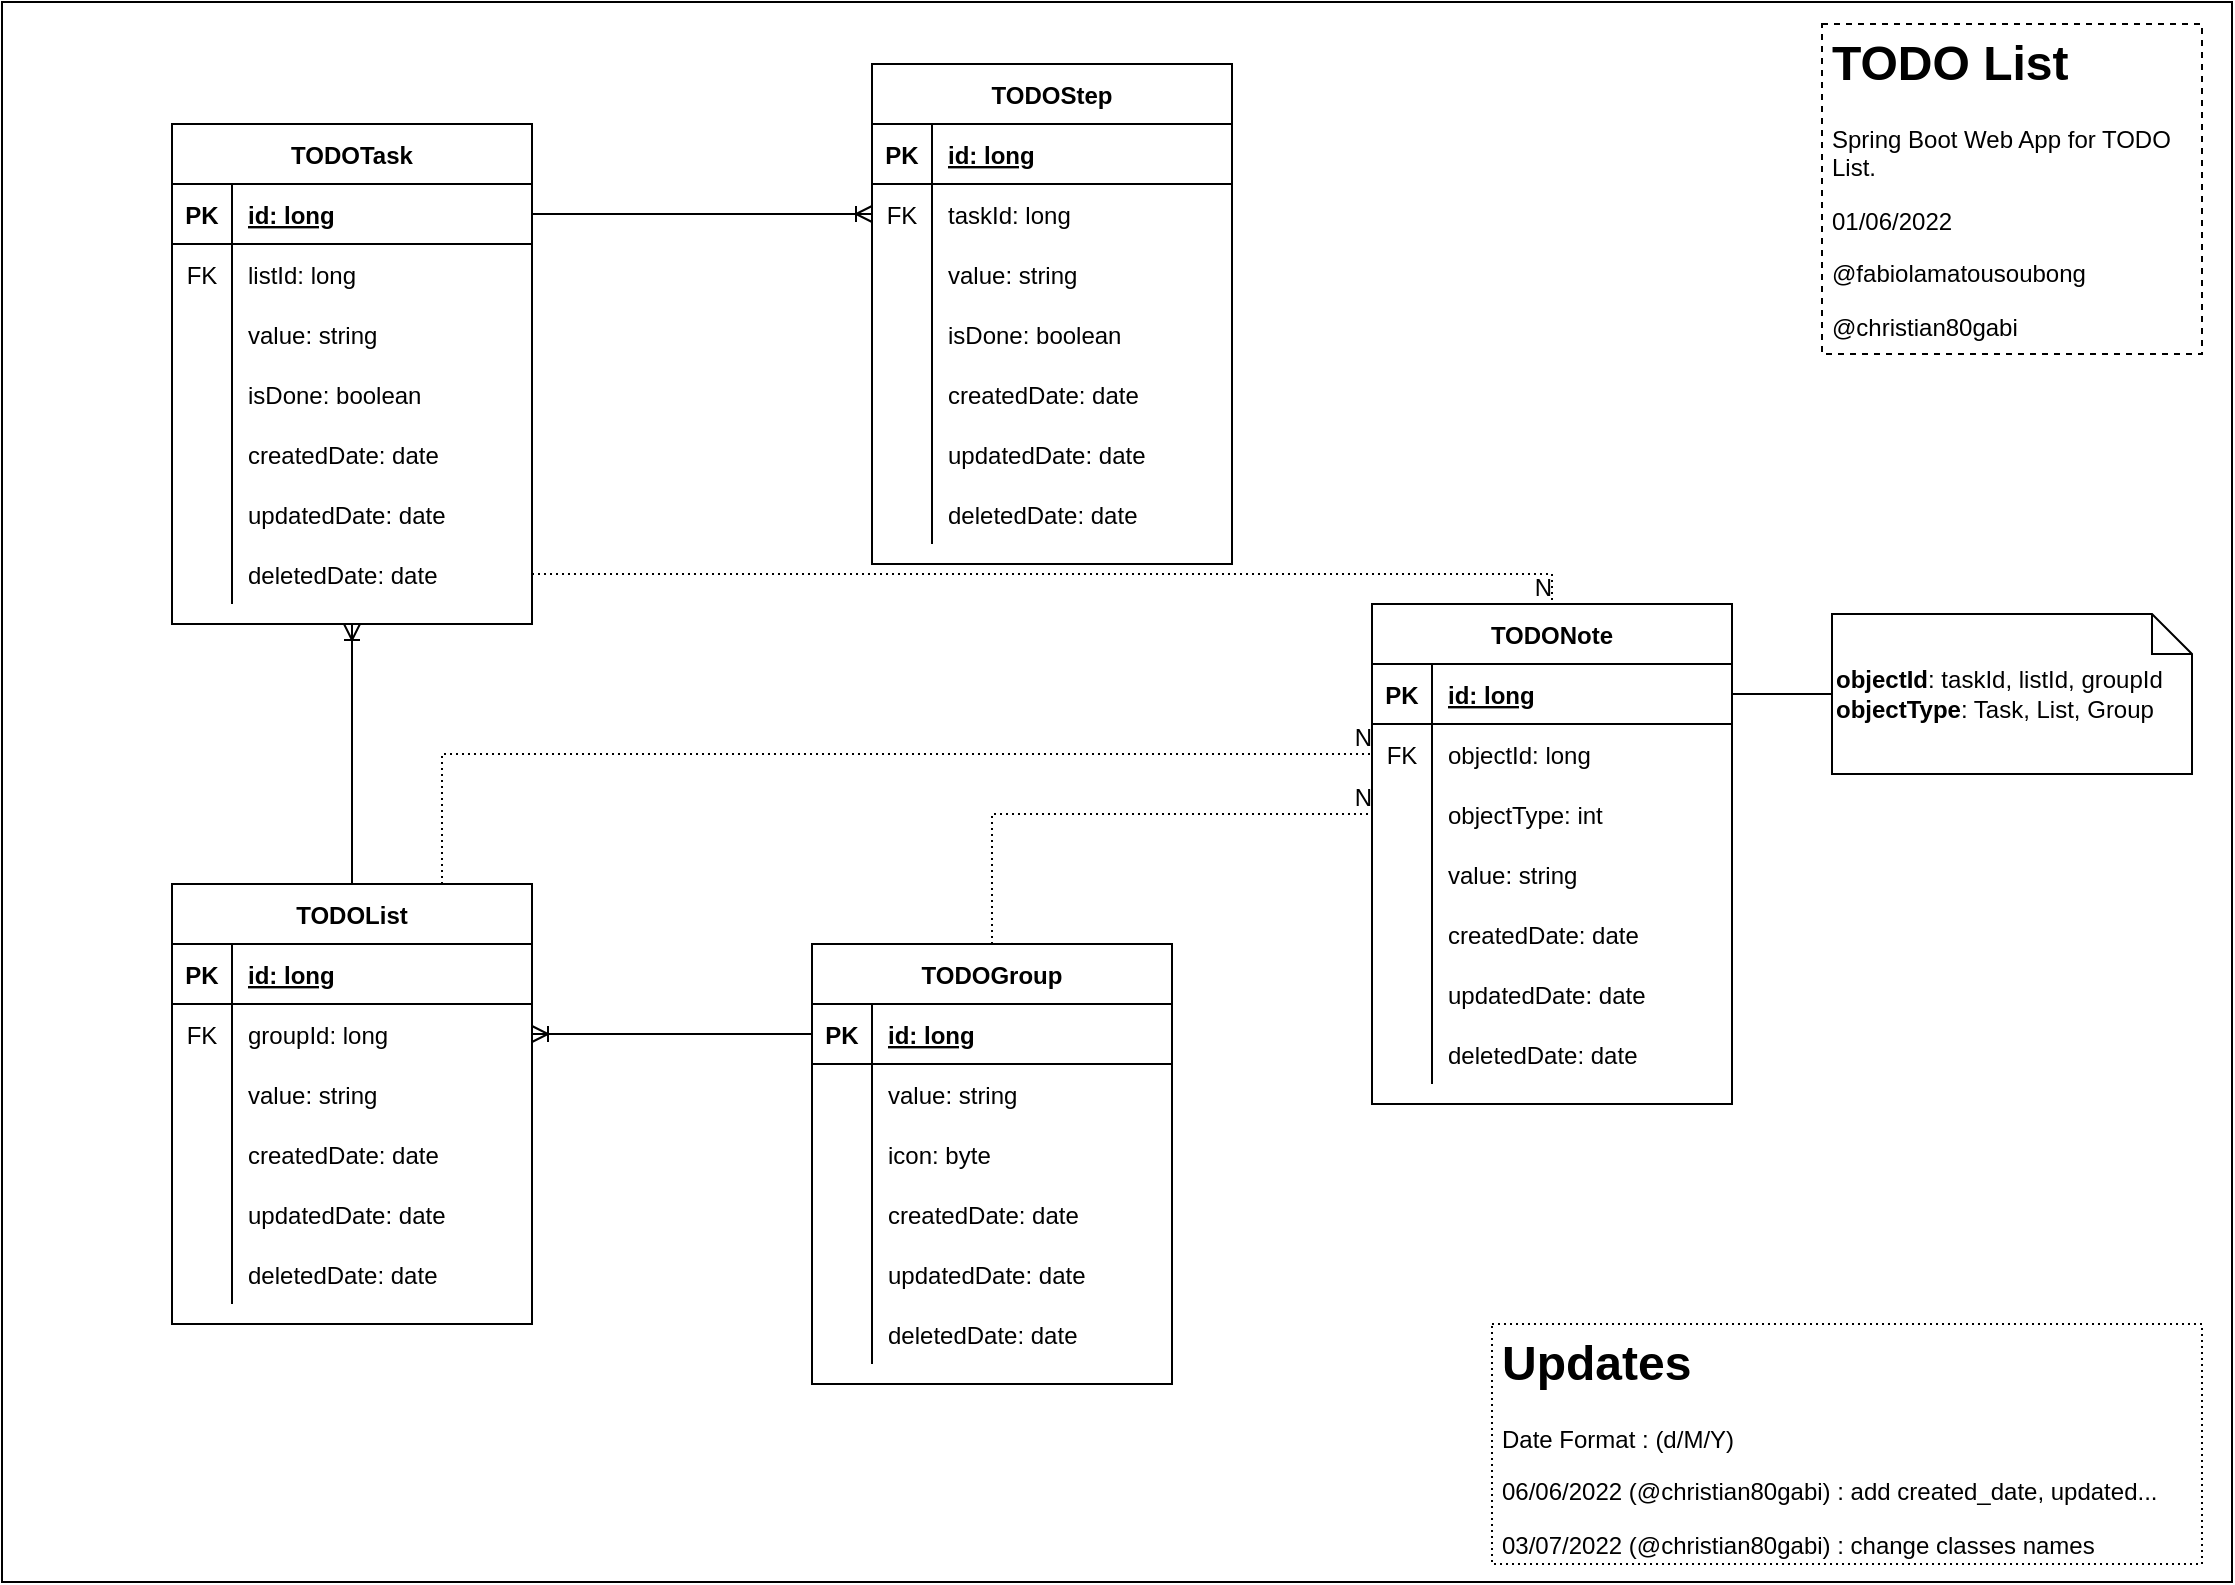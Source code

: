 <mxfile version="19.0.3" type="device"><diagram id="dGT6sFpTxZi3cSqhreK4" name="Page-1"><mxGraphModel dx="1422" dy="857" grid="1" gridSize="10" guides="1" tooltips="1" connect="1" arrows="1" fold="1" page="1" pageScale="1" pageWidth="1169" pageHeight="827" math="0" shadow="0"><root><mxCell id="0"/><mxCell id="1" parent="0"/><mxCell id="FOdu_T3gsKxrRUabi-cO-176" value="" style="rounded=0;whiteSpace=wrap;html=1;" parent="1" vertex="1"><mxGeometry x="35" y="19" width="1115" height="790" as="geometry"/></mxCell><mxCell id="FOdu_T3gsKxrRUabi-cO-1" value="TODOTask" style="shape=table;startSize=30;container=1;collapsible=1;childLayout=tableLayout;fixedRows=1;rowLines=0;fontStyle=1;align=center;resizeLast=1;" parent="1" vertex="1"><mxGeometry x="120" y="80" width="180" height="250" as="geometry"/></mxCell><mxCell id="FOdu_T3gsKxrRUabi-cO-2" value="" style="shape=tableRow;horizontal=0;startSize=0;swimlaneHead=0;swimlaneBody=0;fillColor=none;collapsible=0;dropTarget=0;points=[[0,0.5],[1,0.5]];portConstraint=eastwest;top=0;left=0;right=0;bottom=1;" parent="FOdu_T3gsKxrRUabi-cO-1" vertex="1"><mxGeometry y="30" width="180" height="30" as="geometry"/></mxCell><mxCell id="FOdu_T3gsKxrRUabi-cO-3" value="PK" style="shape=partialRectangle;connectable=0;fillColor=none;top=0;left=0;bottom=0;right=0;fontStyle=1;overflow=hidden;" parent="FOdu_T3gsKxrRUabi-cO-2" vertex="1"><mxGeometry width="30" height="30" as="geometry"><mxRectangle width="30" height="30" as="alternateBounds"/></mxGeometry></mxCell><mxCell id="FOdu_T3gsKxrRUabi-cO-4" value="id: long" style="shape=partialRectangle;connectable=0;fillColor=none;top=0;left=0;bottom=0;right=0;align=left;spacingLeft=6;fontStyle=5;overflow=hidden;" parent="FOdu_T3gsKxrRUabi-cO-2" vertex="1"><mxGeometry x="30" width="150" height="30" as="geometry"><mxRectangle width="150" height="30" as="alternateBounds"/></mxGeometry></mxCell><mxCell id="FOdu_T3gsKxrRUabi-cO-5" value="" style="shape=tableRow;horizontal=0;startSize=0;swimlaneHead=0;swimlaneBody=0;fillColor=none;collapsible=0;dropTarget=0;points=[[0,0.5],[1,0.5]];portConstraint=eastwest;top=0;left=0;right=0;bottom=0;" parent="FOdu_T3gsKxrRUabi-cO-1" vertex="1"><mxGeometry y="60" width="180" height="30" as="geometry"/></mxCell><mxCell id="FOdu_T3gsKxrRUabi-cO-6" value="FK" style="shape=partialRectangle;connectable=0;fillColor=none;top=0;left=0;bottom=0;right=0;editable=1;overflow=hidden;" parent="FOdu_T3gsKxrRUabi-cO-5" vertex="1"><mxGeometry width="30" height="30" as="geometry"><mxRectangle width="30" height="30" as="alternateBounds"/></mxGeometry></mxCell><mxCell id="FOdu_T3gsKxrRUabi-cO-7" value="listId: long" style="shape=partialRectangle;connectable=0;fillColor=none;top=0;left=0;bottom=0;right=0;align=left;spacingLeft=6;overflow=hidden;" parent="FOdu_T3gsKxrRUabi-cO-5" vertex="1"><mxGeometry x="30" width="150" height="30" as="geometry"><mxRectangle width="150" height="30" as="alternateBounds"/></mxGeometry></mxCell><mxCell id="FOdu_T3gsKxrRUabi-cO-8" value="" style="shape=tableRow;horizontal=0;startSize=0;swimlaneHead=0;swimlaneBody=0;fillColor=none;collapsible=0;dropTarget=0;points=[[0,0.5],[1,0.5]];portConstraint=eastwest;top=0;left=0;right=0;bottom=0;" parent="FOdu_T3gsKxrRUabi-cO-1" vertex="1"><mxGeometry y="90" width="180" height="30" as="geometry"/></mxCell><mxCell id="FOdu_T3gsKxrRUabi-cO-9" value="" style="shape=partialRectangle;connectable=0;fillColor=none;top=0;left=0;bottom=0;right=0;editable=1;overflow=hidden;" parent="FOdu_T3gsKxrRUabi-cO-8" vertex="1"><mxGeometry width="30" height="30" as="geometry"><mxRectangle width="30" height="30" as="alternateBounds"/></mxGeometry></mxCell><mxCell id="FOdu_T3gsKxrRUabi-cO-10" value="value: string" style="shape=partialRectangle;connectable=0;fillColor=none;top=0;left=0;bottom=0;right=0;align=left;spacingLeft=6;overflow=hidden;" parent="FOdu_T3gsKxrRUabi-cO-8" vertex="1"><mxGeometry x="30" width="150" height="30" as="geometry"><mxRectangle width="150" height="30" as="alternateBounds"/></mxGeometry></mxCell><mxCell id="FOdu_T3gsKxrRUabi-cO-11" value="" style="shape=tableRow;horizontal=0;startSize=0;swimlaneHead=0;swimlaneBody=0;fillColor=none;collapsible=0;dropTarget=0;points=[[0,0.5],[1,0.5]];portConstraint=eastwest;top=0;left=0;right=0;bottom=0;" parent="FOdu_T3gsKxrRUabi-cO-1" vertex="1"><mxGeometry y="120" width="180" height="30" as="geometry"/></mxCell><mxCell id="FOdu_T3gsKxrRUabi-cO-12" value="" style="shape=partialRectangle;connectable=0;fillColor=none;top=0;left=0;bottom=0;right=0;editable=1;overflow=hidden;" parent="FOdu_T3gsKxrRUabi-cO-11" vertex="1"><mxGeometry width="30" height="30" as="geometry"><mxRectangle width="30" height="30" as="alternateBounds"/></mxGeometry></mxCell><mxCell id="FOdu_T3gsKxrRUabi-cO-13" value="isDone: boolean" style="shape=partialRectangle;connectable=0;fillColor=none;top=0;left=0;bottom=0;right=0;align=left;spacingLeft=6;overflow=hidden;" parent="FOdu_T3gsKxrRUabi-cO-11" vertex="1"><mxGeometry x="30" width="150" height="30" as="geometry"><mxRectangle width="150" height="30" as="alternateBounds"/></mxGeometry></mxCell><mxCell id="FOdu_T3gsKxrRUabi-cO-118" value="" style="shape=tableRow;horizontal=0;startSize=0;swimlaneHead=0;swimlaneBody=0;fillColor=none;collapsible=0;dropTarget=0;points=[[0,0.5],[1,0.5]];portConstraint=eastwest;top=0;left=0;right=0;bottom=0;" parent="FOdu_T3gsKxrRUabi-cO-1" vertex="1"><mxGeometry y="150" width="180" height="30" as="geometry"/></mxCell><mxCell id="FOdu_T3gsKxrRUabi-cO-119" value="" style="shape=partialRectangle;connectable=0;fillColor=none;top=0;left=0;bottom=0;right=0;fontStyle=0;overflow=hidden;" parent="FOdu_T3gsKxrRUabi-cO-118" vertex="1"><mxGeometry width="30" height="30" as="geometry"><mxRectangle width="30" height="30" as="alternateBounds"/></mxGeometry></mxCell><mxCell id="FOdu_T3gsKxrRUabi-cO-120" value="createdDate: date" style="shape=partialRectangle;connectable=0;fillColor=none;top=0;left=0;bottom=0;right=0;align=left;spacingLeft=6;fontStyle=0;overflow=hidden;" parent="FOdu_T3gsKxrRUabi-cO-118" vertex="1"><mxGeometry x="30" width="150" height="30" as="geometry"><mxRectangle width="150" height="30" as="alternateBounds"/></mxGeometry></mxCell><mxCell id="FOdu_T3gsKxrRUabi-cO-121" value="" style="shape=tableRow;horizontal=0;startSize=0;swimlaneHead=0;swimlaneBody=0;fillColor=none;collapsible=0;dropTarget=0;points=[[0,0.5],[1,0.5]];portConstraint=eastwest;top=0;left=0;right=0;bottom=0;" parent="FOdu_T3gsKxrRUabi-cO-1" vertex="1"><mxGeometry y="180" width="180" height="30" as="geometry"/></mxCell><mxCell id="FOdu_T3gsKxrRUabi-cO-122" value="" style="shape=partialRectangle;connectable=0;fillColor=none;top=0;left=0;bottom=0;right=0;fontStyle=0;overflow=hidden;" parent="FOdu_T3gsKxrRUabi-cO-121" vertex="1"><mxGeometry width="30" height="30" as="geometry"><mxRectangle width="30" height="30" as="alternateBounds"/></mxGeometry></mxCell><mxCell id="FOdu_T3gsKxrRUabi-cO-123" value="updatedDate: date" style="shape=partialRectangle;connectable=0;fillColor=none;top=0;left=0;bottom=0;right=0;align=left;spacingLeft=6;fontStyle=0;overflow=hidden;" parent="FOdu_T3gsKxrRUabi-cO-121" vertex="1"><mxGeometry x="30" width="150" height="30" as="geometry"><mxRectangle width="150" height="30" as="alternateBounds"/></mxGeometry></mxCell><mxCell id="FOdu_T3gsKxrRUabi-cO-124" value="" style="shape=tableRow;horizontal=0;startSize=0;swimlaneHead=0;swimlaneBody=0;fillColor=none;collapsible=0;dropTarget=0;points=[[0,0.5],[1,0.5]];portConstraint=eastwest;top=0;left=0;right=0;bottom=0;" parent="FOdu_T3gsKxrRUabi-cO-1" vertex="1"><mxGeometry y="210" width="180" height="30" as="geometry"/></mxCell><mxCell id="FOdu_T3gsKxrRUabi-cO-125" value="" style="shape=partialRectangle;connectable=0;fillColor=none;top=0;left=0;bottom=0;right=0;fontStyle=0;overflow=hidden;" parent="FOdu_T3gsKxrRUabi-cO-124" vertex="1"><mxGeometry width="30" height="30" as="geometry"><mxRectangle width="30" height="30" as="alternateBounds"/></mxGeometry></mxCell><mxCell id="FOdu_T3gsKxrRUabi-cO-126" value="deletedDate: date" style="shape=partialRectangle;connectable=0;fillColor=none;top=0;left=0;bottom=0;right=0;align=left;spacingLeft=6;fontStyle=0;overflow=hidden;" parent="FOdu_T3gsKxrRUabi-cO-124" vertex="1"><mxGeometry x="30" width="150" height="30" as="geometry"><mxRectangle width="150" height="30" as="alternateBounds"/></mxGeometry></mxCell><mxCell id="FOdu_T3gsKxrRUabi-cO-14" value="TODOStep" style="shape=table;startSize=30;container=1;collapsible=1;childLayout=tableLayout;fixedRows=1;rowLines=0;fontStyle=1;align=center;resizeLast=1;" parent="1" vertex="1"><mxGeometry x="470" y="50" width="180" height="250" as="geometry"><mxRectangle x="450" y="90" width="60" height="30" as="alternateBounds"/></mxGeometry></mxCell><mxCell id="FOdu_T3gsKxrRUabi-cO-15" value="" style="shape=tableRow;horizontal=0;startSize=0;swimlaneHead=0;swimlaneBody=0;fillColor=none;collapsible=0;dropTarget=0;points=[[0,0.5],[1,0.5]];portConstraint=eastwest;top=0;left=0;right=0;bottom=1;" parent="FOdu_T3gsKxrRUabi-cO-14" vertex="1"><mxGeometry y="30" width="180" height="30" as="geometry"/></mxCell><mxCell id="FOdu_T3gsKxrRUabi-cO-16" value="PK" style="shape=partialRectangle;connectable=0;fillColor=none;top=0;left=0;bottom=0;right=0;fontStyle=1;overflow=hidden;" parent="FOdu_T3gsKxrRUabi-cO-15" vertex="1"><mxGeometry width="30" height="30" as="geometry"><mxRectangle width="30" height="30" as="alternateBounds"/></mxGeometry></mxCell><mxCell id="FOdu_T3gsKxrRUabi-cO-17" value="id: long" style="shape=partialRectangle;connectable=0;fillColor=none;top=0;left=0;bottom=0;right=0;align=left;spacingLeft=6;fontStyle=5;overflow=hidden;" parent="FOdu_T3gsKxrRUabi-cO-15" vertex="1"><mxGeometry x="30" width="150" height="30" as="geometry"><mxRectangle width="150" height="30" as="alternateBounds"/></mxGeometry></mxCell><mxCell id="FOdu_T3gsKxrRUabi-cO-18" value="" style="shape=tableRow;horizontal=0;startSize=0;swimlaneHead=0;swimlaneBody=0;fillColor=none;collapsible=0;dropTarget=0;points=[[0,0.5],[1,0.5]];portConstraint=eastwest;top=0;left=0;right=0;bottom=0;" parent="FOdu_T3gsKxrRUabi-cO-14" vertex="1"><mxGeometry y="60" width="180" height="30" as="geometry"/></mxCell><mxCell id="FOdu_T3gsKxrRUabi-cO-19" value="FK" style="shape=partialRectangle;connectable=0;fillColor=none;top=0;left=0;bottom=0;right=0;editable=1;overflow=hidden;" parent="FOdu_T3gsKxrRUabi-cO-18" vertex="1"><mxGeometry width="30" height="30" as="geometry"><mxRectangle width="30" height="30" as="alternateBounds"/></mxGeometry></mxCell><mxCell id="FOdu_T3gsKxrRUabi-cO-20" value="taskId: long" style="shape=partialRectangle;connectable=0;fillColor=none;top=0;left=0;bottom=0;right=0;align=left;spacingLeft=6;overflow=hidden;" parent="FOdu_T3gsKxrRUabi-cO-18" vertex="1"><mxGeometry x="30" width="150" height="30" as="geometry"><mxRectangle width="150" height="30" as="alternateBounds"/></mxGeometry></mxCell><mxCell id="FOdu_T3gsKxrRUabi-cO-21" value="" style="shape=tableRow;horizontal=0;startSize=0;swimlaneHead=0;swimlaneBody=0;fillColor=none;collapsible=0;dropTarget=0;points=[[0,0.5],[1,0.5]];portConstraint=eastwest;top=0;left=0;right=0;bottom=0;" parent="FOdu_T3gsKxrRUabi-cO-14" vertex="1"><mxGeometry y="90" width="180" height="30" as="geometry"/></mxCell><mxCell id="FOdu_T3gsKxrRUabi-cO-22" value="" style="shape=partialRectangle;connectable=0;fillColor=none;top=0;left=0;bottom=0;right=0;editable=1;overflow=hidden;" parent="FOdu_T3gsKxrRUabi-cO-21" vertex="1"><mxGeometry width="30" height="30" as="geometry"><mxRectangle width="30" height="30" as="alternateBounds"/></mxGeometry></mxCell><mxCell id="FOdu_T3gsKxrRUabi-cO-23" value="value: string" style="shape=partialRectangle;connectable=0;fillColor=none;top=0;left=0;bottom=0;right=0;align=left;spacingLeft=6;overflow=hidden;" parent="FOdu_T3gsKxrRUabi-cO-21" vertex="1"><mxGeometry x="30" width="150" height="30" as="geometry"><mxRectangle width="150" height="30" as="alternateBounds"/></mxGeometry></mxCell><mxCell id="FOdu_T3gsKxrRUabi-cO-24" value="" style="shape=tableRow;horizontal=0;startSize=0;swimlaneHead=0;swimlaneBody=0;fillColor=none;collapsible=0;dropTarget=0;points=[[0,0.5],[1,0.5]];portConstraint=eastwest;top=0;left=0;right=0;bottom=0;" parent="FOdu_T3gsKxrRUabi-cO-14" vertex="1"><mxGeometry y="120" width="180" height="30" as="geometry"/></mxCell><mxCell id="FOdu_T3gsKxrRUabi-cO-25" value="" style="shape=partialRectangle;connectable=0;fillColor=none;top=0;left=0;bottom=0;right=0;editable=1;overflow=hidden;" parent="FOdu_T3gsKxrRUabi-cO-24" vertex="1"><mxGeometry width="30" height="30" as="geometry"><mxRectangle width="30" height="30" as="alternateBounds"/></mxGeometry></mxCell><mxCell id="FOdu_T3gsKxrRUabi-cO-26" value="isDone: boolean" style="shape=partialRectangle;connectable=0;fillColor=none;top=0;left=0;bottom=0;right=0;align=left;spacingLeft=6;overflow=hidden;" parent="FOdu_T3gsKxrRUabi-cO-24" vertex="1"><mxGeometry x="30" width="150" height="30" as="geometry"><mxRectangle width="150" height="30" as="alternateBounds"/></mxGeometry></mxCell><mxCell id="FOdu_T3gsKxrRUabi-cO-95" value="" style="shape=tableRow;horizontal=0;startSize=0;swimlaneHead=0;swimlaneBody=0;fillColor=none;collapsible=0;dropTarget=0;points=[[0,0.5],[1,0.5]];portConstraint=eastwest;top=0;left=0;right=0;bottom=0;" parent="FOdu_T3gsKxrRUabi-cO-14" vertex="1"><mxGeometry y="150" width="180" height="30" as="geometry"/></mxCell><mxCell id="FOdu_T3gsKxrRUabi-cO-96" value="" style="shape=partialRectangle;connectable=0;fillColor=none;top=0;left=0;bottom=0;right=0;editable=1;overflow=hidden;" parent="FOdu_T3gsKxrRUabi-cO-95" vertex="1"><mxGeometry width="30" height="30" as="geometry"><mxRectangle width="30" height="30" as="alternateBounds"/></mxGeometry></mxCell><mxCell id="FOdu_T3gsKxrRUabi-cO-97" value="createdDate: date" style="shape=partialRectangle;connectable=0;fillColor=none;top=0;left=0;bottom=0;right=0;align=left;spacingLeft=6;overflow=hidden;" parent="FOdu_T3gsKxrRUabi-cO-95" vertex="1"><mxGeometry x="30" width="150" height="30" as="geometry"><mxRectangle width="150" height="30" as="alternateBounds"/></mxGeometry></mxCell><mxCell id="FOdu_T3gsKxrRUabi-cO-98" value="" style="shape=tableRow;horizontal=0;startSize=0;swimlaneHead=0;swimlaneBody=0;fillColor=none;collapsible=0;dropTarget=0;points=[[0,0.5],[1,0.5]];portConstraint=eastwest;top=0;left=0;right=0;bottom=0;" parent="FOdu_T3gsKxrRUabi-cO-14" vertex="1"><mxGeometry y="180" width="180" height="30" as="geometry"/></mxCell><mxCell id="FOdu_T3gsKxrRUabi-cO-99" value="" style="shape=partialRectangle;connectable=0;fillColor=none;top=0;left=0;bottom=0;right=0;editable=1;overflow=hidden;" parent="FOdu_T3gsKxrRUabi-cO-98" vertex="1"><mxGeometry width="30" height="30" as="geometry"><mxRectangle width="30" height="30" as="alternateBounds"/></mxGeometry></mxCell><mxCell id="FOdu_T3gsKxrRUabi-cO-100" value="updatedDate: date" style="shape=partialRectangle;connectable=0;fillColor=none;top=0;left=0;bottom=0;right=0;align=left;spacingLeft=6;overflow=hidden;" parent="FOdu_T3gsKxrRUabi-cO-98" vertex="1"><mxGeometry x="30" width="150" height="30" as="geometry"><mxRectangle width="150" height="30" as="alternateBounds"/></mxGeometry></mxCell><mxCell id="FOdu_T3gsKxrRUabi-cO-101" value="" style="shape=tableRow;horizontal=0;startSize=0;swimlaneHead=0;swimlaneBody=0;fillColor=none;collapsible=0;dropTarget=0;points=[[0,0.5],[1,0.5]];portConstraint=eastwest;top=0;left=0;right=0;bottom=0;" parent="FOdu_T3gsKxrRUabi-cO-14" vertex="1"><mxGeometry y="210" width="180" height="30" as="geometry"/></mxCell><mxCell id="FOdu_T3gsKxrRUabi-cO-102" value="" style="shape=partialRectangle;connectable=0;fillColor=none;top=0;left=0;bottom=0;right=0;editable=1;overflow=hidden;" parent="FOdu_T3gsKxrRUabi-cO-101" vertex="1"><mxGeometry width="30" height="30" as="geometry"><mxRectangle width="30" height="30" as="alternateBounds"/></mxGeometry></mxCell><mxCell id="FOdu_T3gsKxrRUabi-cO-103" value="deletedDate: date" style="shape=partialRectangle;connectable=0;fillColor=none;top=0;left=0;bottom=0;right=0;align=left;spacingLeft=6;overflow=hidden;" parent="FOdu_T3gsKxrRUabi-cO-101" vertex="1"><mxGeometry x="30" width="150" height="30" as="geometry"><mxRectangle width="150" height="30" as="alternateBounds"/></mxGeometry></mxCell><mxCell id="FOdu_T3gsKxrRUabi-cO-40" value="TODOList" style="shape=table;startSize=30;container=1;collapsible=1;childLayout=tableLayout;fixedRows=1;rowLines=0;fontStyle=1;align=center;resizeLast=1;" parent="1" vertex="1"><mxGeometry x="120" y="460" width="180" height="220" as="geometry"/></mxCell><mxCell id="FOdu_T3gsKxrRUabi-cO-41" value="" style="shape=tableRow;horizontal=0;startSize=0;swimlaneHead=0;swimlaneBody=0;fillColor=none;collapsible=0;dropTarget=0;points=[[0,0.5],[1,0.5]];portConstraint=eastwest;top=0;left=0;right=0;bottom=1;" parent="FOdu_T3gsKxrRUabi-cO-40" vertex="1"><mxGeometry y="30" width="180" height="30" as="geometry"/></mxCell><mxCell id="FOdu_T3gsKxrRUabi-cO-42" value="PK" style="shape=partialRectangle;connectable=0;fillColor=none;top=0;left=0;bottom=0;right=0;fontStyle=1;overflow=hidden;" parent="FOdu_T3gsKxrRUabi-cO-41" vertex="1"><mxGeometry width="30" height="30" as="geometry"><mxRectangle width="30" height="30" as="alternateBounds"/></mxGeometry></mxCell><mxCell id="FOdu_T3gsKxrRUabi-cO-43" value="id: long" style="shape=partialRectangle;connectable=0;fillColor=none;top=0;left=0;bottom=0;right=0;align=left;spacingLeft=6;fontStyle=5;overflow=hidden;" parent="FOdu_T3gsKxrRUabi-cO-41" vertex="1"><mxGeometry x="30" width="150" height="30" as="geometry"><mxRectangle width="150" height="30" as="alternateBounds"/></mxGeometry></mxCell><mxCell id="FOdu_T3gsKxrRUabi-cO-44" value="" style="shape=tableRow;horizontal=0;startSize=0;swimlaneHead=0;swimlaneBody=0;fillColor=none;collapsible=0;dropTarget=0;points=[[0,0.5],[1,0.5]];portConstraint=eastwest;top=0;left=0;right=0;bottom=0;" parent="FOdu_T3gsKxrRUabi-cO-40" vertex="1"><mxGeometry y="60" width="180" height="30" as="geometry"/></mxCell><mxCell id="FOdu_T3gsKxrRUabi-cO-45" value="FK" style="shape=partialRectangle;connectable=0;fillColor=none;top=0;left=0;bottom=0;right=0;editable=1;overflow=hidden;" parent="FOdu_T3gsKxrRUabi-cO-44" vertex="1"><mxGeometry width="30" height="30" as="geometry"><mxRectangle width="30" height="30" as="alternateBounds"/></mxGeometry></mxCell><mxCell id="FOdu_T3gsKxrRUabi-cO-46" value="groupId: long" style="shape=partialRectangle;connectable=0;fillColor=none;top=0;left=0;bottom=0;right=0;align=left;spacingLeft=6;overflow=hidden;" parent="FOdu_T3gsKxrRUabi-cO-44" vertex="1"><mxGeometry x="30" width="150" height="30" as="geometry"><mxRectangle width="150" height="30" as="alternateBounds"/></mxGeometry></mxCell><mxCell id="FOdu_T3gsKxrRUabi-cO-47" value="" style="shape=tableRow;horizontal=0;startSize=0;swimlaneHead=0;swimlaneBody=0;fillColor=none;collapsible=0;dropTarget=0;points=[[0,0.5],[1,0.5]];portConstraint=eastwest;top=0;left=0;right=0;bottom=0;" parent="FOdu_T3gsKxrRUabi-cO-40" vertex="1"><mxGeometry y="90" width="180" height="30" as="geometry"/></mxCell><mxCell id="FOdu_T3gsKxrRUabi-cO-48" value="" style="shape=partialRectangle;connectable=0;fillColor=none;top=0;left=0;bottom=0;right=0;editable=1;overflow=hidden;" parent="FOdu_T3gsKxrRUabi-cO-47" vertex="1"><mxGeometry width="30" height="30" as="geometry"><mxRectangle width="30" height="30" as="alternateBounds"/></mxGeometry></mxCell><mxCell id="FOdu_T3gsKxrRUabi-cO-49" value="value: string" style="shape=partialRectangle;connectable=0;fillColor=none;top=0;left=0;bottom=0;right=0;align=left;spacingLeft=6;overflow=hidden;" parent="FOdu_T3gsKxrRUabi-cO-47" vertex="1"><mxGeometry x="30" width="150" height="30" as="geometry"><mxRectangle width="150" height="30" as="alternateBounds"/></mxGeometry></mxCell><mxCell id="FOdu_T3gsKxrRUabi-cO-131" value="" style="shape=tableRow;horizontal=0;startSize=0;swimlaneHead=0;swimlaneBody=0;fillColor=none;collapsible=0;dropTarget=0;points=[[0,0.5],[1,0.5]];portConstraint=eastwest;top=0;left=0;right=0;bottom=0;" parent="FOdu_T3gsKxrRUabi-cO-40" vertex="1"><mxGeometry y="120" width="180" height="30" as="geometry"/></mxCell><mxCell id="FOdu_T3gsKxrRUabi-cO-132" value="" style="shape=partialRectangle;connectable=0;fillColor=none;top=0;left=0;bottom=0;right=0;fontStyle=0;overflow=hidden;" parent="FOdu_T3gsKxrRUabi-cO-131" vertex="1"><mxGeometry width="30" height="30" as="geometry"><mxRectangle width="30" height="30" as="alternateBounds"/></mxGeometry></mxCell><mxCell id="FOdu_T3gsKxrRUabi-cO-133" value="createdDate: date" style="shape=partialRectangle;connectable=0;fillColor=none;top=0;left=0;bottom=0;right=0;align=left;spacingLeft=6;fontStyle=0;overflow=hidden;" parent="FOdu_T3gsKxrRUabi-cO-131" vertex="1"><mxGeometry x="30" width="150" height="30" as="geometry"><mxRectangle width="150" height="30" as="alternateBounds"/></mxGeometry></mxCell><mxCell id="FOdu_T3gsKxrRUabi-cO-138" value="" style="shape=tableRow;horizontal=0;startSize=0;swimlaneHead=0;swimlaneBody=0;fillColor=none;collapsible=0;dropTarget=0;points=[[0,0.5],[1,0.5]];portConstraint=eastwest;top=0;left=0;right=0;bottom=0;" parent="FOdu_T3gsKxrRUabi-cO-40" vertex="1"><mxGeometry y="150" width="180" height="30" as="geometry"/></mxCell><mxCell id="FOdu_T3gsKxrRUabi-cO-139" value="" style="shape=partialRectangle;connectable=0;fillColor=none;top=0;left=0;bottom=0;right=0;fontStyle=0;overflow=hidden;" parent="FOdu_T3gsKxrRUabi-cO-138" vertex="1"><mxGeometry width="30" height="30" as="geometry"><mxRectangle width="30" height="30" as="alternateBounds"/></mxGeometry></mxCell><mxCell id="FOdu_T3gsKxrRUabi-cO-140" value="updatedDate: date" style="shape=partialRectangle;connectable=0;fillColor=none;top=0;left=0;bottom=0;right=0;align=left;spacingLeft=6;fontStyle=0;overflow=hidden;" parent="FOdu_T3gsKxrRUabi-cO-138" vertex="1"><mxGeometry x="30" width="150" height="30" as="geometry"><mxRectangle width="150" height="30" as="alternateBounds"/></mxGeometry></mxCell><mxCell id="FOdu_T3gsKxrRUabi-cO-141" value="" style="shape=tableRow;horizontal=0;startSize=0;swimlaneHead=0;swimlaneBody=0;fillColor=none;collapsible=0;dropTarget=0;points=[[0,0.5],[1,0.5]];portConstraint=eastwest;top=0;left=0;right=0;bottom=0;" parent="FOdu_T3gsKxrRUabi-cO-40" vertex="1"><mxGeometry y="180" width="180" height="30" as="geometry"/></mxCell><mxCell id="FOdu_T3gsKxrRUabi-cO-142" value="" style="shape=partialRectangle;connectable=0;fillColor=none;top=0;left=0;bottom=0;right=0;fontStyle=0;overflow=hidden;" parent="FOdu_T3gsKxrRUabi-cO-141" vertex="1"><mxGeometry width="30" height="30" as="geometry"><mxRectangle width="30" height="30" as="alternateBounds"/></mxGeometry></mxCell><mxCell id="FOdu_T3gsKxrRUabi-cO-143" value="deletedDate: date" style="shape=partialRectangle;connectable=0;fillColor=none;top=0;left=0;bottom=0;right=0;align=left;spacingLeft=6;fontStyle=0;overflow=hidden;" parent="FOdu_T3gsKxrRUabi-cO-141" vertex="1"><mxGeometry x="30" width="150" height="30" as="geometry"><mxRectangle width="150" height="30" as="alternateBounds"/></mxGeometry></mxCell><mxCell id="FOdu_T3gsKxrRUabi-cO-53" value="TODOGroup" style="shape=table;startSize=30;container=1;collapsible=1;childLayout=tableLayout;fixedRows=1;rowLines=0;fontStyle=1;align=center;resizeLast=1;" parent="1" vertex="1"><mxGeometry x="440" y="490" width="180" height="220" as="geometry"/></mxCell><mxCell id="FOdu_T3gsKxrRUabi-cO-54" value="" style="shape=tableRow;horizontal=0;startSize=0;swimlaneHead=0;swimlaneBody=0;fillColor=none;collapsible=0;dropTarget=0;points=[[0,0.5],[1,0.5]];portConstraint=eastwest;top=0;left=0;right=0;bottom=1;" parent="FOdu_T3gsKxrRUabi-cO-53" vertex="1"><mxGeometry y="30" width="180" height="30" as="geometry"/></mxCell><mxCell id="FOdu_T3gsKxrRUabi-cO-55" value="PK" style="shape=partialRectangle;connectable=0;fillColor=none;top=0;left=0;bottom=0;right=0;fontStyle=1;overflow=hidden;" parent="FOdu_T3gsKxrRUabi-cO-54" vertex="1"><mxGeometry width="30" height="30" as="geometry"><mxRectangle width="30" height="30" as="alternateBounds"/></mxGeometry></mxCell><mxCell id="FOdu_T3gsKxrRUabi-cO-56" value="id: long" style="shape=partialRectangle;connectable=0;fillColor=none;top=0;left=0;bottom=0;right=0;align=left;spacingLeft=6;fontStyle=5;overflow=hidden;" parent="FOdu_T3gsKxrRUabi-cO-54" vertex="1"><mxGeometry x="30" width="150" height="30" as="geometry"><mxRectangle width="150" height="30" as="alternateBounds"/></mxGeometry></mxCell><mxCell id="FOdu_T3gsKxrRUabi-cO-57" value="" style="shape=tableRow;horizontal=0;startSize=0;swimlaneHead=0;swimlaneBody=0;fillColor=none;collapsible=0;dropTarget=0;points=[[0,0.5],[1,0.5]];portConstraint=eastwest;top=0;left=0;right=0;bottom=0;" parent="FOdu_T3gsKxrRUabi-cO-53" vertex="1"><mxGeometry y="60" width="180" height="30" as="geometry"/></mxCell><mxCell id="FOdu_T3gsKxrRUabi-cO-58" value="" style="shape=partialRectangle;connectable=0;fillColor=none;top=0;left=0;bottom=0;right=0;editable=1;overflow=hidden;" parent="FOdu_T3gsKxrRUabi-cO-57" vertex="1"><mxGeometry width="30" height="30" as="geometry"><mxRectangle width="30" height="30" as="alternateBounds"/></mxGeometry></mxCell><mxCell id="FOdu_T3gsKxrRUabi-cO-59" value="value: string" style="shape=partialRectangle;connectable=0;fillColor=none;top=0;left=0;bottom=0;right=0;align=left;spacingLeft=6;overflow=hidden;" parent="FOdu_T3gsKxrRUabi-cO-57" vertex="1"><mxGeometry x="30" width="150" height="30" as="geometry"><mxRectangle width="150" height="30" as="alternateBounds"/></mxGeometry></mxCell><mxCell id="FOdu_T3gsKxrRUabi-cO-60" value="" style="shape=tableRow;horizontal=0;startSize=0;swimlaneHead=0;swimlaneBody=0;fillColor=none;collapsible=0;dropTarget=0;points=[[0,0.5],[1,0.5]];portConstraint=eastwest;top=0;left=0;right=0;bottom=0;" parent="FOdu_T3gsKxrRUabi-cO-53" vertex="1"><mxGeometry y="90" width="180" height="30" as="geometry"/></mxCell><mxCell id="FOdu_T3gsKxrRUabi-cO-61" value="" style="shape=partialRectangle;connectable=0;fillColor=none;top=0;left=0;bottom=0;right=0;editable=1;overflow=hidden;" parent="FOdu_T3gsKxrRUabi-cO-60" vertex="1"><mxGeometry width="30" height="30" as="geometry"><mxRectangle width="30" height="30" as="alternateBounds"/></mxGeometry></mxCell><mxCell id="FOdu_T3gsKxrRUabi-cO-62" value="icon: byte" style="shape=partialRectangle;connectable=0;fillColor=none;top=0;left=0;bottom=0;right=0;align=left;spacingLeft=6;overflow=hidden;" parent="FOdu_T3gsKxrRUabi-cO-60" vertex="1"><mxGeometry x="30" width="150" height="30" as="geometry"><mxRectangle width="150" height="30" as="alternateBounds"/></mxGeometry></mxCell><mxCell id="FOdu_T3gsKxrRUabi-cO-144" value="" style="shape=tableRow;horizontal=0;startSize=0;swimlaneHead=0;swimlaneBody=0;fillColor=none;collapsible=0;dropTarget=0;points=[[0,0.5],[1,0.5]];portConstraint=eastwest;top=0;left=0;right=0;bottom=0;" parent="FOdu_T3gsKxrRUabi-cO-53" vertex="1"><mxGeometry y="120" width="180" height="30" as="geometry"/></mxCell><mxCell id="FOdu_T3gsKxrRUabi-cO-145" value="" style="shape=partialRectangle;connectable=0;fillColor=none;top=0;left=0;bottom=0;right=0;fontStyle=0;overflow=hidden;" parent="FOdu_T3gsKxrRUabi-cO-144" vertex="1"><mxGeometry width="30" height="30" as="geometry"><mxRectangle width="30" height="30" as="alternateBounds"/></mxGeometry></mxCell><mxCell id="FOdu_T3gsKxrRUabi-cO-146" value="createdDate: date" style="shape=partialRectangle;connectable=0;fillColor=none;top=0;left=0;bottom=0;right=0;align=left;spacingLeft=6;fontStyle=0;overflow=hidden;" parent="FOdu_T3gsKxrRUabi-cO-144" vertex="1"><mxGeometry x="30" width="150" height="30" as="geometry"><mxRectangle width="150" height="30" as="alternateBounds"/></mxGeometry></mxCell><mxCell id="FOdu_T3gsKxrRUabi-cO-151" value="" style="shape=tableRow;horizontal=0;startSize=0;swimlaneHead=0;swimlaneBody=0;fillColor=none;collapsible=0;dropTarget=0;points=[[0,0.5],[1,0.5]];portConstraint=eastwest;top=0;left=0;right=0;bottom=0;" parent="FOdu_T3gsKxrRUabi-cO-53" vertex="1"><mxGeometry y="150" width="180" height="30" as="geometry"/></mxCell><mxCell id="FOdu_T3gsKxrRUabi-cO-152" value="" style="shape=partialRectangle;connectable=0;fillColor=none;top=0;left=0;bottom=0;right=0;fontStyle=0;overflow=hidden;" parent="FOdu_T3gsKxrRUabi-cO-151" vertex="1"><mxGeometry width="30" height="30" as="geometry"><mxRectangle width="30" height="30" as="alternateBounds"/></mxGeometry></mxCell><mxCell id="FOdu_T3gsKxrRUabi-cO-153" value="updatedDate: date" style="shape=partialRectangle;connectable=0;fillColor=none;top=0;left=0;bottom=0;right=0;align=left;spacingLeft=6;fontStyle=0;overflow=hidden;" parent="FOdu_T3gsKxrRUabi-cO-151" vertex="1"><mxGeometry x="30" width="150" height="30" as="geometry"><mxRectangle width="150" height="30" as="alternateBounds"/></mxGeometry></mxCell><mxCell id="FOdu_T3gsKxrRUabi-cO-154" value="" style="shape=tableRow;horizontal=0;startSize=0;swimlaneHead=0;swimlaneBody=0;fillColor=none;collapsible=0;dropTarget=0;points=[[0,0.5],[1,0.5]];portConstraint=eastwest;top=0;left=0;right=0;bottom=0;" parent="FOdu_T3gsKxrRUabi-cO-53" vertex="1"><mxGeometry y="180" width="180" height="30" as="geometry"/></mxCell><mxCell id="FOdu_T3gsKxrRUabi-cO-155" value="" style="shape=partialRectangle;connectable=0;fillColor=none;top=0;left=0;bottom=0;right=0;fontStyle=0;overflow=hidden;" parent="FOdu_T3gsKxrRUabi-cO-154" vertex="1"><mxGeometry width="30" height="30" as="geometry"><mxRectangle width="30" height="30" as="alternateBounds"/></mxGeometry></mxCell><mxCell id="FOdu_T3gsKxrRUabi-cO-156" value="deletedDate: date" style="shape=partialRectangle;connectable=0;fillColor=none;top=0;left=0;bottom=0;right=0;align=left;spacingLeft=6;fontStyle=0;overflow=hidden;" parent="FOdu_T3gsKxrRUabi-cO-154" vertex="1"><mxGeometry x="30" width="150" height="30" as="geometry"><mxRectangle width="150" height="30" as="alternateBounds"/></mxGeometry></mxCell><mxCell id="FOdu_T3gsKxrRUabi-cO-79" value="TODONote" style="shape=table;startSize=30;container=1;collapsible=1;childLayout=tableLayout;fixedRows=1;rowLines=0;fontStyle=1;align=center;resizeLast=1;" parent="1" vertex="1"><mxGeometry x="720" y="320" width="180" height="250" as="geometry"/></mxCell><mxCell id="FOdu_T3gsKxrRUabi-cO-80" value="" style="shape=tableRow;horizontal=0;startSize=0;swimlaneHead=0;swimlaneBody=0;fillColor=none;collapsible=0;dropTarget=0;points=[[0,0.5],[1,0.5]];portConstraint=eastwest;top=0;left=0;right=0;bottom=1;" parent="FOdu_T3gsKxrRUabi-cO-79" vertex="1"><mxGeometry y="30" width="180" height="30" as="geometry"/></mxCell><mxCell id="FOdu_T3gsKxrRUabi-cO-81" value="PK" style="shape=partialRectangle;connectable=0;fillColor=none;top=0;left=0;bottom=0;right=0;fontStyle=1;overflow=hidden;" parent="FOdu_T3gsKxrRUabi-cO-80" vertex="1"><mxGeometry width="30" height="30" as="geometry"><mxRectangle width="30" height="30" as="alternateBounds"/></mxGeometry></mxCell><mxCell id="FOdu_T3gsKxrRUabi-cO-82" value="id: long" style="shape=partialRectangle;connectable=0;fillColor=none;top=0;left=0;bottom=0;right=0;align=left;spacingLeft=6;fontStyle=5;overflow=hidden;" parent="FOdu_T3gsKxrRUabi-cO-80" vertex="1"><mxGeometry x="30" width="150" height="30" as="geometry"><mxRectangle width="150" height="30" as="alternateBounds"/></mxGeometry></mxCell><mxCell id="FOdu_T3gsKxrRUabi-cO-83" value="" style="shape=tableRow;horizontal=0;startSize=0;swimlaneHead=0;swimlaneBody=0;fillColor=none;collapsible=0;dropTarget=0;points=[[0,0.5],[1,0.5]];portConstraint=eastwest;top=0;left=0;right=0;bottom=0;" parent="FOdu_T3gsKxrRUabi-cO-79" vertex="1"><mxGeometry y="60" width="180" height="30" as="geometry"/></mxCell><mxCell id="FOdu_T3gsKxrRUabi-cO-84" value="FK" style="shape=partialRectangle;connectable=0;fillColor=none;top=0;left=0;bottom=0;right=0;editable=1;overflow=hidden;" parent="FOdu_T3gsKxrRUabi-cO-83" vertex="1"><mxGeometry width="30" height="30" as="geometry"><mxRectangle width="30" height="30" as="alternateBounds"/></mxGeometry></mxCell><mxCell id="FOdu_T3gsKxrRUabi-cO-85" value="objectId: long" style="shape=partialRectangle;connectable=0;fillColor=none;top=0;left=0;bottom=0;right=0;align=left;spacingLeft=6;overflow=hidden;" parent="FOdu_T3gsKxrRUabi-cO-83" vertex="1"><mxGeometry x="30" width="150" height="30" as="geometry"><mxRectangle width="150" height="30" as="alternateBounds"/></mxGeometry></mxCell><mxCell id="FOdu_T3gsKxrRUabi-cO-86" value="" style="shape=tableRow;horizontal=0;startSize=0;swimlaneHead=0;swimlaneBody=0;fillColor=none;collapsible=0;dropTarget=0;points=[[0,0.5],[1,0.5]];portConstraint=eastwest;top=0;left=0;right=0;bottom=0;" parent="FOdu_T3gsKxrRUabi-cO-79" vertex="1"><mxGeometry y="90" width="180" height="30" as="geometry"/></mxCell><mxCell id="FOdu_T3gsKxrRUabi-cO-87" value="" style="shape=partialRectangle;connectable=0;fillColor=none;top=0;left=0;bottom=0;right=0;editable=1;overflow=hidden;" parent="FOdu_T3gsKxrRUabi-cO-86" vertex="1"><mxGeometry width="30" height="30" as="geometry"><mxRectangle width="30" height="30" as="alternateBounds"/></mxGeometry></mxCell><mxCell id="FOdu_T3gsKxrRUabi-cO-88" value="objectType: int" style="shape=partialRectangle;connectable=0;fillColor=none;top=0;left=0;bottom=0;right=0;align=left;spacingLeft=6;overflow=hidden;" parent="FOdu_T3gsKxrRUabi-cO-86" vertex="1"><mxGeometry x="30" width="150" height="30" as="geometry"><mxRectangle width="150" height="30" as="alternateBounds"/></mxGeometry></mxCell><mxCell id="FOdu_T3gsKxrRUabi-cO-89" value="" style="shape=tableRow;horizontal=0;startSize=0;swimlaneHead=0;swimlaneBody=0;fillColor=none;collapsible=0;dropTarget=0;points=[[0,0.5],[1,0.5]];portConstraint=eastwest;top=0;left=0;right=0;bottom=0;" parent="FOdu_T3gsKxrRUabi-cO-79" vertex="1"><mxGeometry y="120" width="180" height="30" as="geometry"/></mxCell><mxCell id="FOdu_T3gsKxrRUabi-cO-90" value="" style="shape=partialRectangle;connectable=0;fillColor=none;top=0;left=0;bottom=0;right=0;editable=1;overflow=hidden;" parent="FOdu_T3gsKxrRUabi-cO-89" vertex="1"><mxGeometry width="30" height="30" as="geometry"><mxRectangle width="30" height="30" as="alternateBounds"/></mxGeometry></mxCell><mxCell id="FOdu_T3gsKxrRUabi-cO-91" value="value: string" style="shape=partialRectangle;connectable=0;fillColor=none;top=0;left=0;bottom=0;right=0;align=left;spacingLeft=6;overflow=hidden;" parent="FOdu_T3gsKxrRUabi-cO-89" vertex="1"><mxGeometry x="30" width="150" height="30" as="geometry"><mxRectangle width="150" height="30" as="alternateBounds"/></mxGeometry></mxCell><mxCell id="FOdu_T3gsKxrRUabi-cO-157" value="" style="shape=tableRow;horizontal=0;startSize=0;swimlaneHead=0;swimlaneBody=0;fillColor=none;collapsible=0;dropTarget=0;points=[[0,0.5],[1,0.5]];portConstraint=eastwest;top=0;left=0;right=0;bottom=0;" parent="FOdu_T3gsKxrRUabi-cO-79" vertex="1"><mxGeometry y="150" width="180" height="30" as="geometry"/></mxCell><mxCell id="FOdu_T3gsKxrRUabi-cO-158" value="" style="shape=partialRectangle;connectable=0;fillColor=none;top=0;left=0;bottom=0;right=0;editable=1;overflow=hidden;" parent="FOdu_T3gsKxrRUabi-cO-157" vertex="1"><mxGeometry width="30" height="30" as="geometry"><mxRectangle width="30" height="30" as="alternateBounds"/></mxGeometry></mxCell><mxCell id="FOdu_T3gsKxrRUabi-cO-159" value="createdDate: date" style="shape=partialRectangle;connectable=0;fillColor=none;top=0;left=0;bottom=0;right=0;align=left;spacingLeft=6;overflow=hidden;" parent="FOdu_T3gsKxrRUabi-cO-157" vertex="1"><mxGeometry x="30" width="150" height="30" as="geometry"><mxRectangle width="150" height="30" as="alternateBounds"/></mxGeometry></mxCell><mxCell id="FOdu_T3gsKxrRUabi-cO-160" value="" style="shape=tableRow;horizontal=0;startSize=0;swimlaneHead=0;swimlaneBody=0;fillColor=none;collapsible=0;dropTarget=0;points=[[0,0.5],[1,0.5]];portConstraint=eastwest;top=0;left=0;right=0;bottom=0;" parent="FOdu_T3gsKxrRUabi-cO-79" vertex="1"><mxGeometry y="180" width="180" height="30" as="geometry"/></mxCell><mxCell id="FOdu_T3gsKxrRUabi-cO-161" value="" style="shape=partialRectangle;connectable=0;fillColor=none;top=0;left=0;bottom=0;right=0;editable=1;overflow=hidden;" parent="FOdu_T3gsKxrRUabi-cO-160" vertex="1"><mxGeometry width="30" height="30" as="geometry"><mxRectangle width="30" height="30" as="alternateBounds"/></mxGeometry></mxCell><mxCell id="FOdu_T3gsKxrRUabi-cO-162" value="updatedDate: date" style="shape=partialRectangle;connectable=0;fillColor=none;top=0;left=0;bottom=0;right=0;align=left;spacingLeft=6;overflow=hidden;" parent="FOdu_T3gsKxrRUabi-cO-160" vertex="1"><mxGeometry x="30" width="150" height="30" as="geometry"><mxRectangle width="150" height="30" as="alternateBounds"/></mxGeometry></mxCell><mxCell id="FOdu_T3gsKxrRUabi-cO-163" value="" style="shape=tableRow;horizontal=0;startSize=0;swimlaneHead=0;swimlaneBody=0;fillColor=none;collapsible=0;dropTarget=0;points=[[0,0.5],[1,0.5]];portConstraint=eastwest;top=0;left=0;right=0;bottom=0;" parent="FOdu_T3gsKxrRUabi-cO-79" vertex="1"><mxGeometry y="210" width="180" height="30" as="geometry"/></mxCell><mxCell id="FOdu_T3gsKxrRUabi-cO-164" value="" style="shape=partialRectangle;connectable=0;fillColor=none;top=0;left=0;bottom=0;right=0;editable=1;overflow=hidden;" parent="FOdu_T3gsKxrRUabi-cO-163" vertex="1"><mxGeometry width="30" height="30" as="geometry"><mxRectangle width="30" height="30" as="alternateBounds"/></mxGeometry></mxCell><mxCell id="FOdu_T3gsKxrRUabi-cO-165" value="deletedDate: date" style="shape=partialRectangle;connectable=0;fillColor=none;top=0;left=0;bottom=0;right=0;align=left;spacingLeft=6;overflow=hidden;" parent="FOdu_T3gsKxrRUabi-cO-163" vertex="1"><mxGeometry x="30" width="150" height="30" as="geometry"><mxRectangle width="150" height="30" as="alternateBounds"/></mxGeometry></mxCell><mxCell id="FOdu_T3gsKxrRUabi-cO-92" value="&lt;b&gt;objectId&lt;/b&gt;: taskId, listId, groupId&lt;br&gt;&lt;b&gt;objectType&lt;/b&gt;: Task, List, Group" style="shape=note;size=20;whiteSpace=wrap;html=1;align=left;" parent="1" vertex="1"><mxGeometry x="950" y="325" width="180" height="80" as="geometry"/></mxCell><mxCell id="FOdu_T3gsKxrRUabi-cO-166" value="" style="edgeStyle=entityRelationEdgeStyle;fontSize=12;html=1;endArrow=ERoneToMany;rounded=0;entryX=0;entryY=0.5;entryDx=0;entryDy=0;exitX=1;exitY=0.5;exitDx=0;exitDy=0;" parent="1" source="FOdu_T3gsKxrRUabi-cO-2" target="FOdu_T3gsKxrRUabi-cO-18" edge="1"><mxGeometry width="100" height="100" relative="1" as="geometry"><mxPoint x="780" y="260" as="sourcePoint"/><mxPoint x="880" y="160" as="targetPoint"/></mxGeometry></mxCell><mxCell id="FOdu_T3gsKxrRUabi-cO-167" value="" style="edgeStyle=orthogonalEdgeStyle;fontSize=12;html=1;endArrow=ERoneToMany;rounded=0;entryX=0.5;entryY=1;entryDx=0;entryDy=0;exitX=0.5;exitY=0;exitDx=0;exitDy=0;" parent="1" source="FOdu_T3gsKxrRUabi-cO-40" target="FOdu_T3gsKxrRUabi-cO-1" edge="1"><mxGeometry width="100" height="100" relative="1" as="geometry"><mxPoint x="890" y="260" as="sourcePoint"/><mxPoint x="990" y="160" as="targetPoint"/></mxGeometry></mxCell><mxCell id="FOdu_T3gsKxrRUabi-cO-168" value="" style="edgeStyle=entityRelationEdgeStyle;fontSize=12;html=1;endArrow=ERoneToMany;rounded=0;entryX=1;entryY=0.5;entryDx=0;entryDy=0;exitX=0;exitY=0.5;exitDx=0;exitDy=0;" parent="1" source="FOdu_T3gsKxrRUabi-cO-54" target="FOdu_T3gsKxrRUabi-cO-44" edge="1"><mxGeometry width="100" height="100" relative="1" as="geometry"><mxPoint x="640" y="760" as="sourcePoint"/><mxPoint x="740" y="660" as="targetPoint"/></mxGeometry></mxCell><mxCell id="FOdu_T3gsKxrRUabi-cO-169" value="" style="endArrow=none;html=1;rounded=0;dashed=1;dashPattern=1 2;exitX=1;exitY=0.5;exitDx=0;exitDy=0;entryX=0.5;entryY=0;entryDx=0;entryDy=0;edgeStyle=orthogonalEdgeStyle;" parent="1" source="FOdu_T3gsKxrRUabi-cO-124" target="FOdu_T3gsKxrRUabi-cO-79" edge="1"><mxGeometry relative="1" as="geometry"><mxPoint x="470" y="400" as="sourcePoint"/><mxPoint x="630" y="400" as="targetPoint"/></mxGeometry></mxCell><mxCell id="FOdu_T3gsKxrRUabi-cO-170" value="N" style="resizable=0;html=1;align=right;verticalAlign=bottom;" parent="FOdu_T3gsKxrRUabi-cO-169" connectable="0" vertex="1"><mxGeometry x="1" relative="1" as="geometry"/></mxCell><mxCell id="FOdu_T3gsKxrRUabi-cO-171" value="" style="endArrow=none;html=1;rounded=0;dashed=1;dashPattern=1 2;exitX=0.75;exitY=0;exitDx=0;exitDy=0;entryX=0;entryY=0.5;entryDx=0;entryDy=0;edgeStyle=orthogonalEdgeStyle;" parent="1" source="FOdu_T3gsKxrRUabi-cO-40" target="FOdu_T3gsKxrRUabi-cO-83" edge="1"><mxGeometry relative="1" as="geometry"><mxPoint x="400" y="410" as="sourcePoint"/><mxPoint x="560" y="410" as="targetPoint"/></mxGeometry></mxCell><mxCell id="FOdu_T3gsKxrRUabi-cO-172" value="N" style="resizable=0;html=1;align=right;verticalAlign=bottom;" parent="FOdu_T3gsKxrRUabi-cO-171" connectable="0" vertex="1"><mxGeometry x="1" relative="1" as="geometry"/></mxCell><mxCell id="FOdu_T3gsKxrRUabi-cO-173" value="" style="endArrow=none;html=1;rounded=0;dashed=1;dashPattern=1 2;exitX=0.5;exitY=0;exitDx=0;exitDy=0;entryX=0;entryY=0.5;entryDx=0;entryDy=0;edgeStyle=orthogonalEdgeStyle;" parent="1" source="FOdu_T3gsKxrRUabi-cO-53" target="FOdu_T3gsKxrRUabi-cO-86" edge="1"><mxGeometry relative="1" as="geometry"><mxPoint x="530" y="460" as="sourcePoint"/><mxPoint x="690" y="460" as="targetPoint"/></mxGeometry></mxCell><mxCell id="FOdu_T3gsKxrRUabi-cO-174" value="N" style="resizable=0;html=1;align=right;verticalAlign=bottom;" parent="FOdu_T3gsKxrRUabi-cO-173" connectable="0" vertex="1"><mxGeometry x="1" relative="1" as="geometry"/></mxCell><mxCell id="FOdu_T3gsKxrRUabi-cO-175" value="" style="endArrow=none;html=1;rounded=0;exitX=1;exitY=0.5;exitDx=0;exitDy=0;entryX=0;entryY=0.5;entryDx=0;entryDy=0;entryPerimeter=0;" parent="1" source="FOdu_T3gsKxrRUabi-cO-80" target="FOdu_T3gsKxrRUabi-cO-92" edge="1"><mxGeometry relative="1" as="geometry"><mxPoint x="800" y="670" as="sourcePoint"/><mxPoint x="960" y="670" as="targetPoint"/></mxGeometry></mxCell><mxCell id="FOdu_T3gsKxrRUabi-cO-177" value="&lt;p style=&quot;line-height: 1;&quot;&gt;&lt;/p&gt;&lt;h1&gt;TODO List&lt;/h1&gt;&lt;p&gt;Spring Boot Web App for TODO List.&lt;/p&gt;&lt;p&gt;01/06/2022&lt;/p&gt;&lt;p&gt;@fabiolamatousoubong&lt;/p&gt;&lt;p&gt;@christian80gabi&lt;/p&gt;&lt;p&gt;&lt;/p&gt;" style="text;html=1;strokeColor=default;fillColor=none;spacing=5;spacingTop=-20;whiteSpace=wrap;overflow=hidden;rounded=0;dashed=1;" parent="1" vertex="1"><mxGeometry x="945" y="30" width="190" height="165" as="geometry"/></mxCell><mxCell id="Rp-ZFWk3GhZYdlkCQU-C-1" value="&lt;h1&gt;Updates&lt;/h1&gt;&lt;div&gt;Date Format : (d/M/Y)&lt;/div&gt;&lt;p&gt;06/06/2022 (@christian80gabi) : add created_date, updated...&amp;nbsp;&lt;/p&gt;&lt;p&gt;03/07/2022 (@christian80gabi) : change classes names&lt;br&gt;&lt;/p&gt;" style="text;html=1;strokeColor=default;fillColor=none;spacing=5;spacingTop=-20;whiteSpace=wrap;overflow=hidden;rounded=0;dashed=1;dashPattern=1 2;" parent="1" vertex="1"><mxGeometry x="780" y="680" width="355" height="120" as="geometry"/></mxCell></root></mxGraphModel></diagram></mxfile>